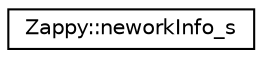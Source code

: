 digraph "Graphical Class Hierarchy"
{
 // LATEX_PDF_SIZE
  edge [fontname="Helvetica",fontsize="10",labelfontname="Helvetica",labelfontsize="10"];
  node [fontname="Helvetica",fontsize="10",shape=record];
  rankdir="LR";
  Node0 [label="Zappy::neworkInfo_s",height=0.2,width=0.4,color="black", fillcolor="white", style="filled",URL="$structZappy_1_1neworkInfo__s.html",tooltip=" "];
}
